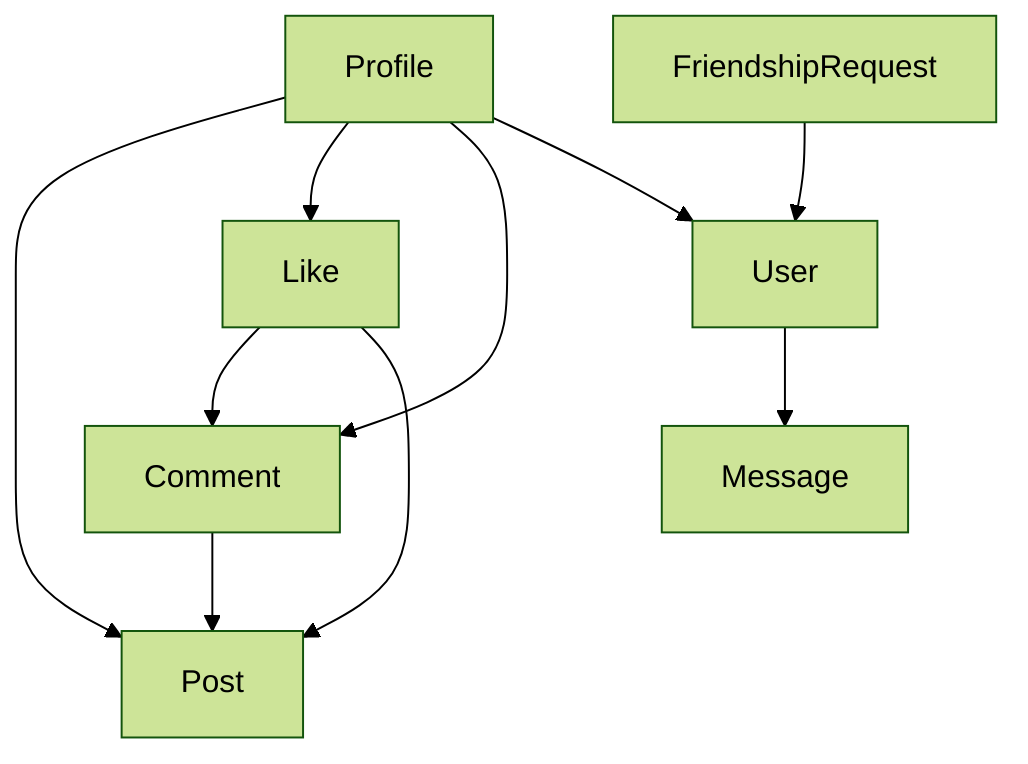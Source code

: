 ---
config:
  theme: forest
---
flowchart TD
    User
    Profile
    Comment

    Profile --> Post
    Profile --> Like
    Profile --> Comment
    Comment --> Post
    Like --> Comment
    Like --> Post

    Profile --> User
    FriendshipRequest --> User

    User --> Message